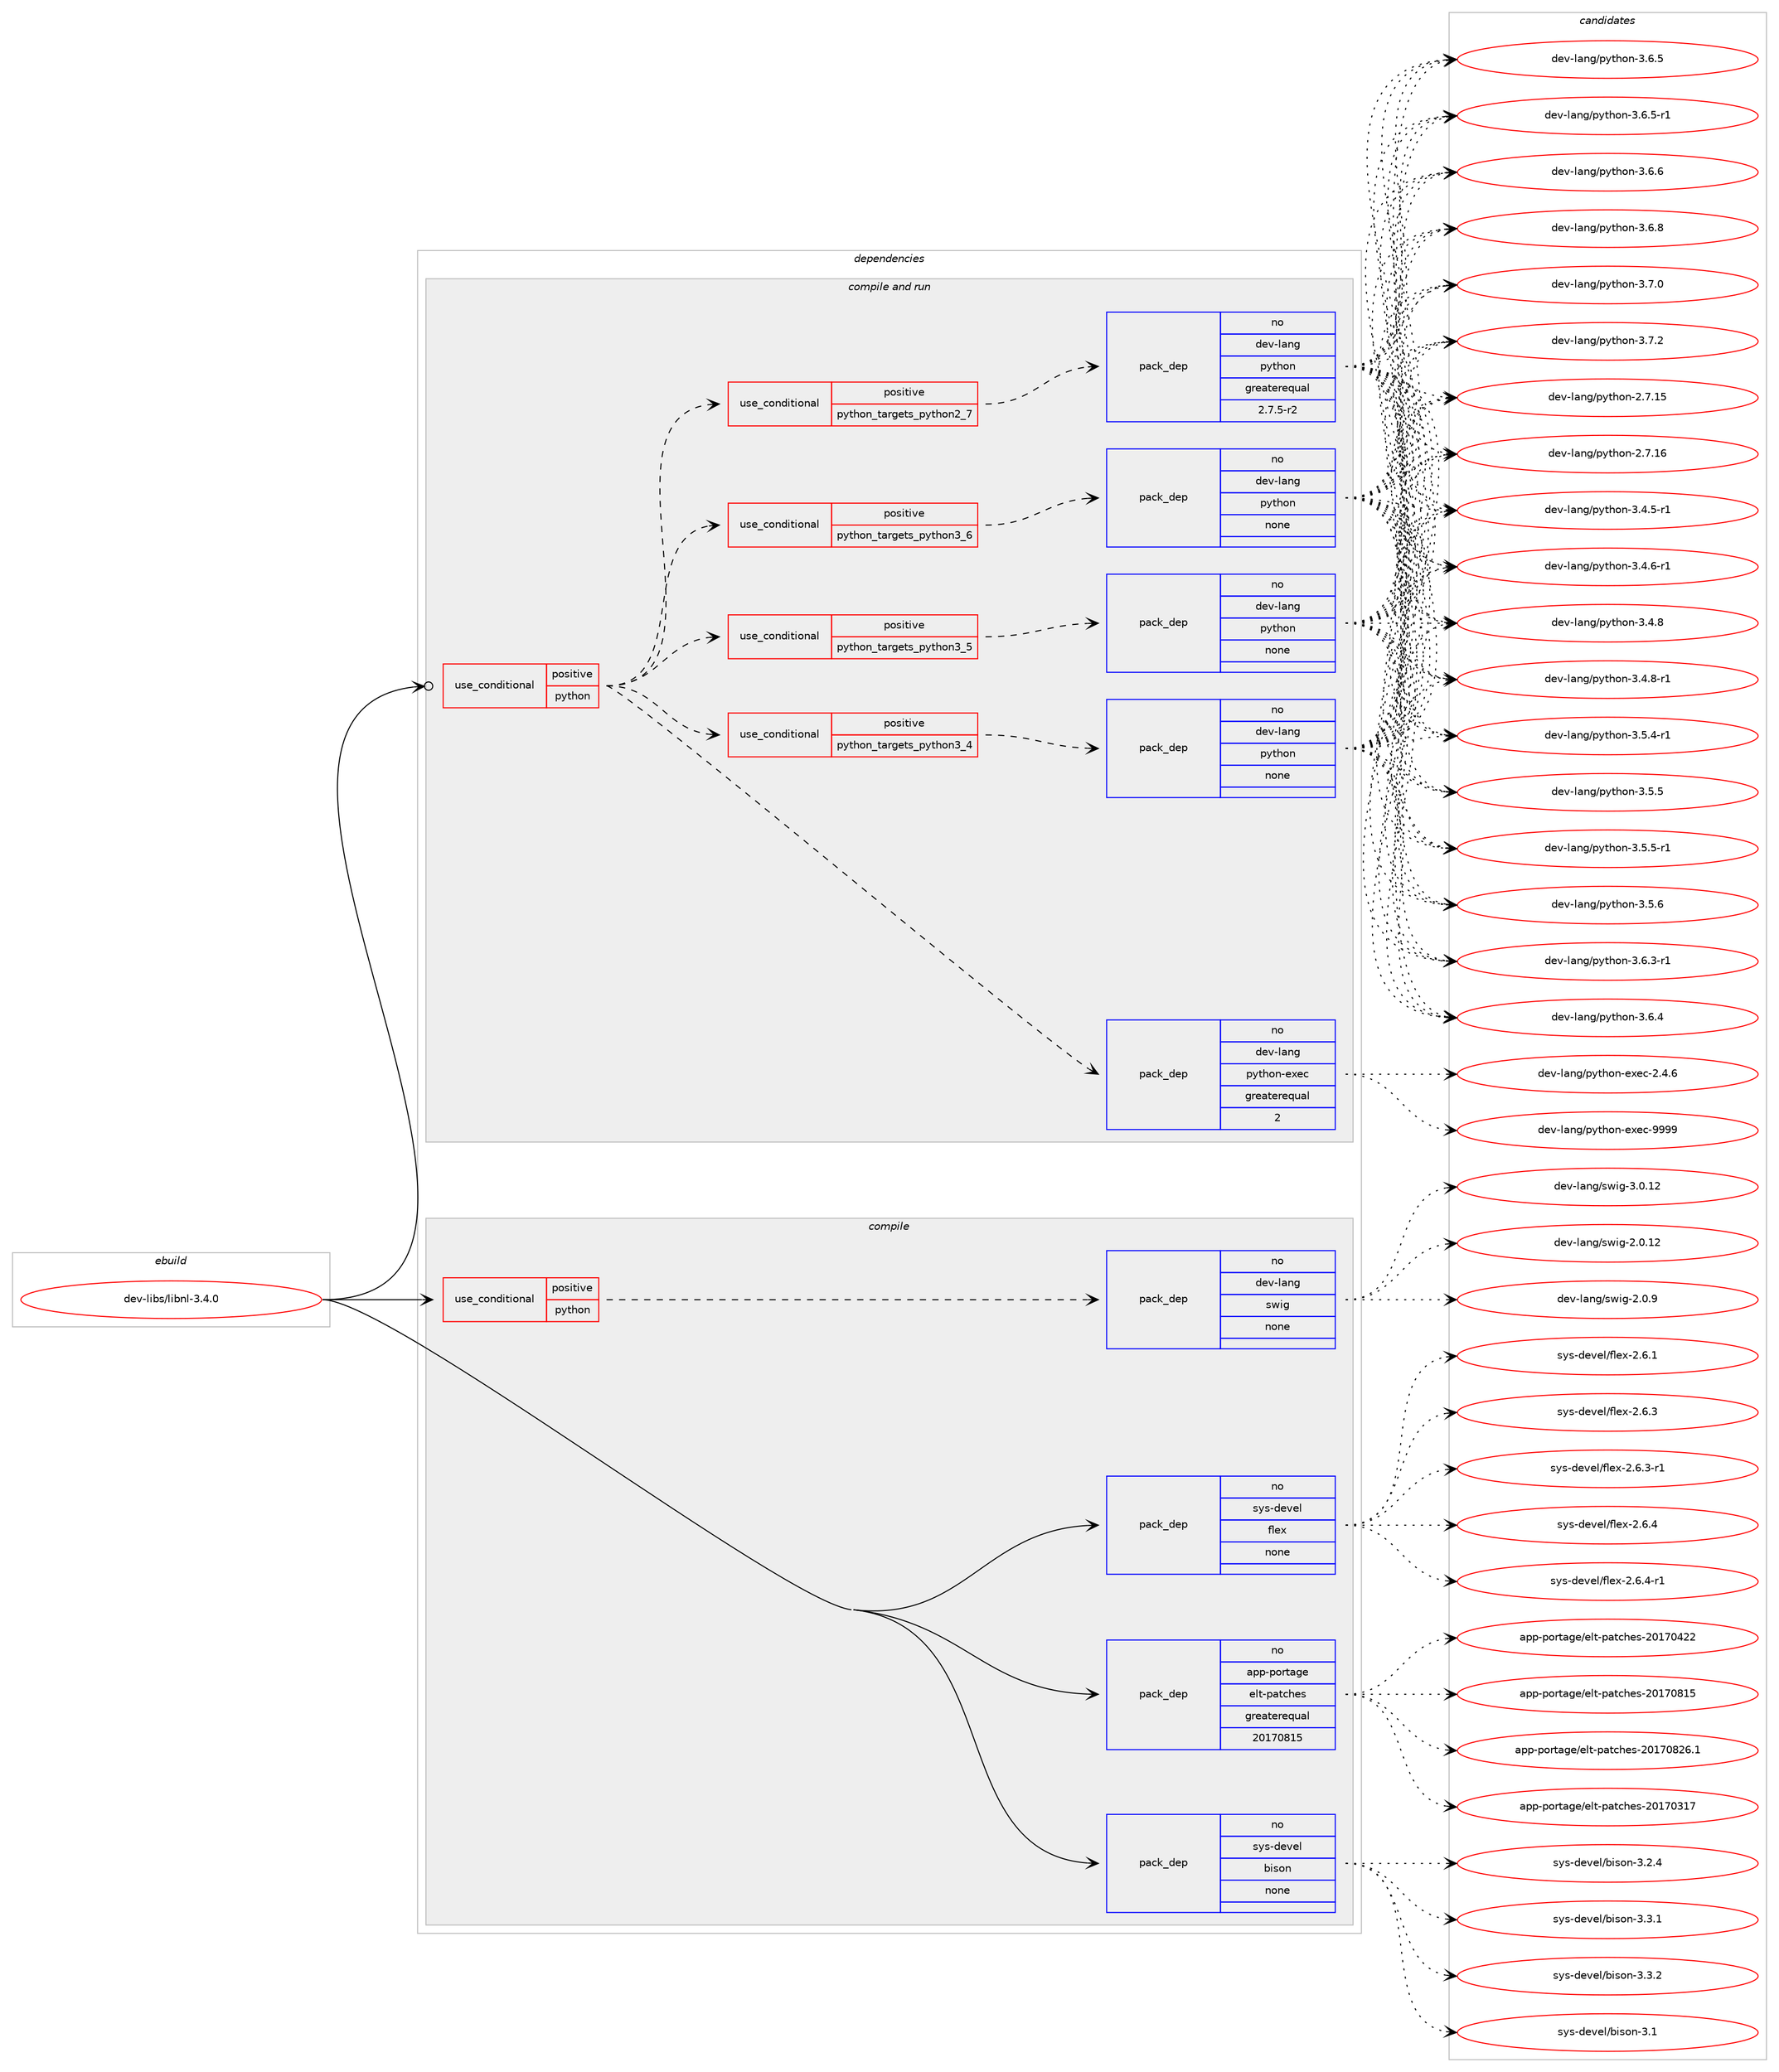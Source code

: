 digraph prolog {

# *************
# Graph options
# *************

newrank=true;
concentrate=true;
compound=true;
graph [rankdir=LR,fontname=Helvetica,fontsize=10,ranksep=1.5];#, ranksep=2.5, nodesep=0.2];
edge  [arrowhead=vee];
node  [fontname=Helvetica,fontsize=10];

# **********
# The ebuild
# **********

subgraph cluster_leftcol {
color=gray;
rank=same;
label=<<i>ebuild</i>>;
id [label="dev-libs/libnl-3.4.0", color=red, width=4, href="../dev-libs/libnl-3.4.0.svg"];
}

# ****************
# The dependencies
# ****************

subgraph cluster_midcol {
color=gray;
label=<<i>dependencies</i>>;
subgraph cluster_compile {
fillcolor="#eeeeee";
style=filled;
label=<<i>compile</i>>;
subgraph cond366190 {
dependency1368919 [label=<<TABLE BORDER="0" CELLBORDER="1" CELLSPACING="0" CELLPADDING="4"><TR><TD ROWSPAN="3" CELLPADDING="10">use_conditional</TD></TR><TR><TD>positive</TD></TR><TR><TD>python</TD></TR></TABLE>>, shape=none, color=red];
subgraph pack979871 {
dependency1368920 [label=<<TABLE BORDER="0" CELLBORDER="1" CELLSPACING="0" CELLPADDING="4" WIDTH="220"><TR><TD ROWSPAN="6" CELLPADDING="30">pack_dep</TD></TR><TR><TD WIDTH="110">no</TD></TR><TR><TD>dev-lang</TD></TR><TR><TD>swig</TD></TR><TR><TD>none</TD></TR><TR><TD></TD></TR></TABLE>>, shape=none, color=blue];
}
dependency1368919:e -> dependency1368920:w [weight=20,style="dashed",arrowhead="vee"];
}
id:e -> dependency1368919:w [weight=20,style="solid",arrowhead="vee"];
subgraph pack979872 {
dependency1368921 [label=<<TABLE BORDER="0" CELLBORDER="1" CELLSPACING="0" CELLPADDING="4" WIDTH="220"><TR><TD ROWSPAN="6" CELLPADDING="30">pack_dep</TD></TR><TR><TD WIDTH="110">no</TD></TR><TR><TD>app-portage</TD></TR><TR><TD>elt-patches</TD></TR><TR><TD>greaterequal</TD></TR><TR><TD>20170815</TD></TR></TABLE>>, shape=none, color=blue];
}
id:e -> dependency1368921:w [weight=20,style="solid",arrowhead="vee"];
subgraph pack979873 {
dependency1368922 [label=<<TABLE BORDER="0" CELLBORDER="1" CELLSPACING="0" CELLPADDING="4" WIDTH="220"><TR><TD ROWSPAN="6" CELLPADDING="30">pack_dep</TD></TR><TR><TD WIDTH="110">no</TD></TR><TR><TD>sys-devel</TD></TR><TR><TD>bison</TD></TR><TR><TD>none</TD></TR><TR><TD></TD></TR></TABLE>>, shape=none, color=blue];
}
id:e -> dependency1368922:w [weight=20,style="solid",arrowhead="vee"];
subgraph pack979874 {
dependency1368923 [label=<<TABLE BORDER="0" CELLBORDER="1" CELLSPACING="0" CELLPADDING="4" WIDTH="220"><TR><TD ROWSPAN="6" CELLPADDING="30">pack_dep</TD></TR><TR><TD WIDTH="110">no</TD></TR><TR><TD>sys-devel</TD></TR><TR><TD>flex</TD></TR><TR><TD>none</TD></TR><TR><TD></TD></TR></TABLE>>, shape=none, color=blue];
}
id:e -> dependency1368923:w [weight=20,style="solid",arrowhead="vee"];
}
subgraph cluster_compileandrun {
fillcolor="#eeeeee";
style=filled;
label=<<i>compile and run</i>>;
subgraph cond366191 {
dependency1368924 [label=<<TABLE BORDER="0" CELLBORDER="1" CELLSPACING="0" CELLPADDING="4"><TR><TD ROWSPAN="3" CELLPADDING="10">use_conditional</TD></TR><TR><TD>positive</TD></TR><TR><TD>python</TD></TR></TABLE>>, shape=none, color=red];
subgraph cond366192 {
dependency1368925 [label=<<TABLE BORDER="0" CELLBORDER="1" CELLSPACING="0" CELLPADDING="4"><TR><TD ROWSPAN="3" CELLPADDING="10">use_conditional</TD></TR><TR><TD>positive</TD></TR><TR><TD>python_targets_python2_7</TD></TR></TABLE>>, shape=none, color=red];
subgraph pack979875 {
dependency1368926 [label=<<TABLE BORDER="0" CELLBORDER="1" CELLSPACING="0" CELLPADDING="4" WIDTH="220"><TR><TD ROWSPAN="6" CELLPADDING="30">pack_dep</TD></TR><TR><TD WIDTH="110">no</TD></TR><TR><TD>dev-lang</TD></TR><TR><TD>python</TD></TR><TR><TD>greaterequal</TD></TR><TR><TD>2.7.5-r2</TD></TR></TABLE>>, shape=none, color=blue];
}
dependency1368925:e -> dependency1368926:w [weight=20,style="dashed",arrowhead="vee"];
}
dependency1368924:e -> dependency1368925:w [weight=20,style="dashed",arrowhead="vee"];
subgraph cond366193 {
dependency1368927 [label=<<TABLE BORDER="0" CELLBORDER="1" CELLSPACING="0" CELLPADDING="4"><TR><TD ROWSPAN="3" CELLPADDING="10">use_conditional</TD></TR><TR><TD>positive</TD></TR><TR><TD>python_targets_python3_4</TD></TR></TABLE>>, shape=none, color=red];
subgraph pack979876 {
dependency1368928 [label=<<TABLE BORDER="0" CELLBORDER="1" CELLSPACING="0" CELLPADDING="4" WIDTH="220"><TR><TD ROWSPAN="6" CELLPADDING="30">pack_dep</TD></TR><TR><TD WIDTH="110">no</TD></TR><TR><TD>dev-lang</TD></TR><TR><TD>python</TD></TR><TR><TD>none</TD></TR><TR><TD></TD></TR></TABLE>>, shape=none, color=blue];
}
dependency1368927:e -> dependency1368928:w [weight=20,style="dashed",arrowhead="vee"];
}
dependency1368924:e -> dependency1368927:w [weight=20,style="dashed",arrowhead="vee"];
subgraph cond366194 {
dependency1368929 [label=<<TABLE BORDER="0" CELLBORDER="1" CELLSPACING="0" CELLPADDING="4"><TR><TD ROWSPAN="3" CELLPADDING="10">use_conditional</TD></TR><TR><TD>positive</TD></TR><TR><TD>python_targets_python3_5</TD></TR></TABLE>>, shape=none, color=red];
subgraph pack979877 {
dependency1368930 [label=<<TABLE BORDER="0" CELLBORDER="1" CELLSPACING="0" CELLPADDING="4" WIDTH="220"><TR><TD ROWSPAN="6" CELLPADDING="30">pack_dep</TD></TR><TR><TD WIDTH="110">no</TD></TR><TR><TD>dev-lang</TD></TR><TR><TD>python</TD></TR><TR><TD>none</TD></TR><TR><TD></TD></TR></TABLE>>, shape=none, color=blue];
}
dependency1368929:e -> dependency1368930:w [weight=20,style="dashed",arrowhead="vee"];
}
dependency1368924:e -> dependency1368929:w [weight=20,style="dashed",arrowhead="vee"];
subgraph cond366195 {
dependency1368931 [label=<<TABLE BORDER="0" CELLBORDER="1" CELLSPACING="0" CELLPADDING="4"><TR><TD ROWSPAN="3" CELLPADDING="10">use_conditional</TD></TR><TR><TD>positive</TD></TR><TR><TD>python_targets_python3_6</TD></TR></TABLE>>, shape=none, color=red];
subgraph pack979878 {
dependency1368932 [label=<<TABLE BORDER="0" CELLBORDER="1" CELLSPACING="0" CELLPADDING="4" WIDTH="220"><TR><TD ROWSPAN="6" CELLPADDING="30">pack_dep</TD></TR><TR><TD WIDTH="110">no</TD></TR><TR><TD>dev-lang</TD></TR><TR><TD>python</TD></TR><TR><TD>none</TD></TR><TR><TD></TD></TR></TABLE>>, shape=none, color=blue];
}
dependency1368931:e -> dependency1368932:w [weight=20,style="dashed",arrowhead="vee"];
}
dependency1368924:e -> dependency1368931:w [weight=20,style="dashed",arrowhead="vee"];
subgraph pack979879 {
dependency1368933 [label=<<TABLE BORDER="0" CELLBORDER="1" CELLSPACING="0" CELLPADDING="4" WIDTH="220"><TR><TD ROWSPAN="6" CELLPADDING="30">pack_dep</TD></TR><TR><TD WIDTH="110">no</TD></TR><TR><TD>dev-lang</TD></TR><TR><TD>python-exec</TD></TR><TR><TD>greaterequal</TD></TR><TR><TD>2</TD></TR></TABLE>>, shape=none, color=blue];
}
dependency1368924:e -> dependency1368933:w [weight=20,style="dashed",arrowhead="vee"];
}
id:e -> dependency1368924:w [weight=20,style="solid",arrowhead="odotvee"];
}
subgraph cluster_run {
fillcolor="#eeeeee";
style=filled;
label=<<i>run</i>>;
}
}

# **************
# The candidates
# **************

subgraph cluster_choices {
rank=same;
color=gray;
label=<<i>candidates</i>>;

subgraph choice979871 {
color=black;
nodesep=1;
choice10010111845108971101034711511910510345504648464950 [label="dev-lang/swig-2.0.12", color=red, width=4,href="../dev-lang/swig-2.0.12.svg"];
choice100101118451089711010347115119105103455046484657 [label="dev-lang/swig-2.0.9", color=red, width=4,href="../dev-lang/swig-2.0.9.svg"];
choice10010111845108971101034711511910510345514648464950 [label="dev-lang/swig-3.0.12", color=red, width=4,href="../dev-lang/swig-3.0.12.svg"];
dependency1368920:e -> choice10010111845108971101034711511910510345504648464950:w [style=dotted,weight="100"];
dependency1368920:e -> choice100101118451089711010347115119105103455046484657:w [style=dotted,weight="100"];
dependency1368920:e -> choice10010111845108971101034711511910510345514648464950:w [style=dotted,weight="100"];
}
subgraph choice979872 {
color=black;
nodesep=1;
choice97112112451121111141169710310147101108116451129711699104101115455048495548514955 [label="app-portage/elt-patches-20170317", color=red, width=4,href="../app-portage/elt-patches-20170317.svg"];
choice97112112451121111141169710310147101108116451129711699104101115455048495548525050 [label="app-portage/elt-patches-20170422", color=red, width=4,href="../app-portage/elt-patches-20170422.svg"];
choice97112112451121111141169710310147101108116451129711699104101115455048495548564953 [label="app-portage/elt-patches-20170815", color=red, width=4,href="../app-portage/elt-patches-20170815.svg"];
choice971121124511211111411697103101471011081164511297116991041011154550484955485650544649 [label="app-portage/elt-patches-20170826.1", color=red, width=4,href="../app-portage/elt-patches-20170826.1.svg"];
dependency1368921:e -> choice97112112451121111141169710310147101108116451129711699104101115455048495548514955:w [style=dotted,weight="100"];
dependency1368921:e -> choice97112112451121111141169710310147101108116451129711699104101115455048495548525050:w [style=dotted,weight="100"];
dependency1368921:e -> choice97112112451121111141169710310147101108116451129711699104101115455048495548564953:w [style=dotted,weight="100"];
dependency1368921:e -> choice971121124511211111411697103101471011081164511297116991041011154550484955485650544649:w [style=dotted,weight="100"];
}
subgraph choice979873 {
color=black;
nodesep=1;
choice11512111545100101118101108479810511511111045514649 [label="sys-devel/bison-3.1", color=red, width=4,href="../sys-devel/bison-3.1.svg"];
choice115121115451001011181011084798105115111110455146504652 [label="sys-devel/bison-3.2.4", color=red, width=4,href="../sys-devel/bison-3.2.4.svg"];
choice115121115451001011181011084798105115111110455146514649 [label="sys-devel/bison-3.3.1", color=red, width=4,href="../sys-devel/bison-3.3.1.svg"];
choice115121115451001011181011084798105115111110455146514650 [label="sys-devel/bison-3.3.2", color=red, width=4,href="../sys-devel/bison-3.3.2.svg"];
dependency1368922:e -> choice11512111545100101118101108479810511511111045514649:w [style=dotted,weight="100"];
dependency1368922:e -> choice115121115451001011181011084798105115111110455146504652:w [style=dotted,weight="100"];
dependency1368922:e -> choice115121115451001011181011084798105115111110455146514649:w [style=dotted,weight="100"];
dependency1368922:e -> choice115121115451001011181011084798105115111110455146514650:w [style=dotted,weight="100"];
}
subgraph choice979874 {
color=black;
nodesep=1;
choice1151211154510010111810110847102108101120455046544649 [label="sys-devel/flex-2.6.1", color=red, width=4,href="../sys-devel/flex-2.6.1.svg"];
choice1151211154510010111810110847102108101120455046544651 [label="sys-devel/flex-2.6.3", color=red, width=4,href="../sys-devel/flex-2.6.3.svg"];
choice11512111545100101118101108471021081011204550465446514511449 [label="sys-devel/flex-2.6.3-r1", color=red, width=4,href="../sys-devel/flex-2.6.3-r1.svg"];
choice1151211154510010111810110847102108101120455046544652 [label="sys-devel/flex-2.6.4", color=red, width=4,href="../sys-devel/flex-2.6.4.svg"];
choice11512111545100101118101108471021081011204550465446524511449 [label="sys-devel/flex-2.6.4-r1", color=red, width=4,href="../sys-devel/flex-2.6.4-r1.svg"];
dependency1368923:e -> choice1151211154510010111810110847102108101120455046544649:w [style=dotted,weight="100"];
dependency1368923:e -> choice1151211154510010111810110847102108101120455046544651:w [style=dotted,weight="100"];
dependency1368923:e -> choice11512111545100101118101108471021081011204550465446514511449:w [style=dotted,weight="100"];
dependency1368923:e -> choice1151211154510010111810110847102108101120455046544652:w [style=dotted,weight="100"];
dependency1368923:e -> choice11512111545100101118101108471021081011204550465446524511449:w [style=dotted,weight="100"];
}
subgraph choice979875 {
color=black;
nodesep=1;
choice10010111845108971101034711212111610411111045504655464953 [label="dev-lang/python-2.7.15", color=red, width=4,href="../dev-lang/python-2.7.15.svg"];
choice10010111845108971101034711212111610411111045504655464954 [label="dev-lang/python-2.7.16", color=red, width=4,href="../dev-lang/python-2.7.16.svg"];
choice1001011184510897110103471121211161041111104551465246534511449 [label="dev-lang/python-3.4.5-r1", color=red, width=4,href="../dev-lang/python-3.4.5-r1.svg"];
choice1001011184510897110103471121211161041111104551465246544511449 [label="dev-lang/python-3.4.6-r1", color=red, width=4,href="../dev-lang/python-3.4.6-r1.svg"];
choice100101118451089711010347112121116104111110455146524656 [label="dev-lang/python-3.4.8", color=red, width=4,href="../dev-lang/python-3.4.8.svg"];
choice1001011184510897110103471121211161041111104551465246564511449 [label="dev-lang/python-3.4.8-r1", color=red, width=4,href="../dev-lang/python-3.4.8-r1.svg"];
choice1001011184510897110103471121211161041111104551465346524511449 [label="dev-lang/python-3.5.4-r1", color=red, width=4,href="../dev-lang/python-3.5.4-r1.svg"];
choice100101118451089711010347112121116104111110455146534653 [label="dev-lang/python-3.5.5", color=red, width=4,href="../dev-lang/python-3.5.5.svg"];
choice1001011184510897110103471121211161041111104551465346534511449 [label="dev-lang/python-3.5.5-r1", color=red, width=4,href="../dev-lang/python-3.5.5-r1.svg"];
choice100101118451089711010347112121116104111110455146534654 [label="dev-lang/python-3.5.6", color=red, width=4,href="../dev-lang/python-3.5.6.svg"];
choice1001011184510897110103471121211161041111104551465446514511449 [label="dev-lang/python-3.6.3-r1", color=red, width=4,href="../dev-lang/python-3.6.3-r1.svg"];
choice100101118451089711010347112121116104111110455146544652 [label="dev-lang/python-3.6.4", color=red, width=4,href="../dev-lang/python-3.6.4.svg"];
choice100101118451089711010347112121116104111110455146544653 [label="dev-lang/python-3.6.5", color=red, width=4,href="../dev-lang/python-3.6.5.svg"];
choice1001011184510897110103471121211161041111104551465446534511449 [label="dev-lang/python-3.6.5-r1", color=red, width=4,href="../dev-lang/python-3.6.5-r1.svg"];
choice100101118451089711010347112121116104111110455146544654 [label="dev-lang/python-3.6.6", color=red, width=4,href="../dev-lang/python-3.6.6.svg"];
choice100101118451089711010347112121116104111110455146544656 [label="dev-lang/python-3.6.8", color=red, width=4,href="../dev-lang/python-3.6.8.svg"];
choice100101118451089711010347112121116104111110455146554648 [label="dev-lang/python-3.7.0", color=red, width=4,href="../dev-lang/python-3.7.0.svg"];
choice100101118451089711010347112121116104111110455146554650 [label="dev-lang/python-3.7.2", color=red, width=4,href="../dev-lang/python-3.7.2.svg"];
dependency1368926:e -> choice10010111845108971101034711212111610411111045504655464953:w [style=dotted,weight="100"];
dependency1368926:e -> choice10010111845108971101034711212111610411111045504655464954:w [style=dotted,weight="100"];
dependency1368926:e -> choice1001011184510897110103471121211161041111104551465246534511449:w [style=dotted,weight="100"];
dependency1368926:e -> choice1001011184510897110103471121211161041111104551465246544511449:w [style=dotted,weight="100"];
dependency1368926:e -> choice100101118451089711010347112121116104111110455146524656:w [style=dotted,weight="100"];
dependency1368926:e -> choice1001011184510897110103471121211161041111104551465246564511449:w [style=dotted,weight="100"];
dependency1368926:e -> choice1001011184510897110103471121211161041111104551465346524511449:w [style=dotted,weight="100"];
dependency1368926:e -> choice100101118451089711010347112121116104111110455146534653:w [style=dotted,weight="100"];
dependency1368926:e -> choice1001011184510897110103471121211161041111104551465346534511449:w [style=dotted,weight="100"];
dependency1368926:e -> choice100101118451089711010347112121116104111110455146534654:w [style=dotted,weight="100"];
dependency1368926:e -> choice1001011184510897110103471121211161041111104551465446514511449:w [style=dotted,weight="100"];
dependency1368926:e -> choice100101118451089711010347112121116104111110455146544652:w [style=dotted,weight="100"];
dependency1368926:e -> choice100101118451089711010347112121116104111110455146544653:w [style=dotted,weight="100"];
dependency1368926:e -> choice1001011184510897110103471121211161041111104551465446534511449:w [style=dotted,weight="100"];
dependency1368926:e -> choice100101118451089711010347112121116104111110455146544654:w [style=dotted,weight="100"];
dependency1368926:e -> choice100101118451089711010347112121116104111110455146544656:w [style=dotted,weight="100"];
dependency1368926:e -> choice100101118451089711010347112121116104111110455146554648:w [style=dotted,weight="100"];
dependency1368926:e -> choice100101118451089711010347112121116104111110455146554650:w [style=dotted,weight="100"];
}
subgraph choice979876 {
color=black;
nodesep=1;
choice10010111845108971101034711212111610411111045504655464953 [label="dev-lang/python-2.7.15", color=red, width=4,href="../dev-lang/python-2.7.15.svg"];
choice10010111845108971101034711212111610411111045504655464954 [label="dev-lang/python-2.7.16", color=red, width=4,href="../dev-lang/python-2.7.16.svg"];
choice1001011184510897110103471121211161041111104551465246534511449 [label="dev-lang/python-3.4.5-r1", color=red, width=4,href="../dev-lang/python-3.4.5-r1.svg"];
choice1001011184510897110103471121211161041111104551465246544511449 [label="dev-lang/python-3.4.6-r1", color=red, width=4,href="../dev-lang/python-3.4.6-r1.svg"];
choice100101118451089711010347112121116104111110455146524656 [label="dev-lang/python-3.4.8", color=red, width=4,href="../dev-lang/python-3.4.8.svg"];
choice1001011184510897110103471121211161041111104551465246564511449 [label="dev-lang/python-3.4.8-r1", color=red, width=4,href="../dev-lang/python-3.4.8-r1.svg"];
choice1001011184510897110103471121211161041111104551465346524511449 [label="dev-lang/python-3.5.4-r1", color=red, width=4,href="../dev-lang/python-3.5.4-r1.svg"];
choice100101118451089711010347112121116104111110455146534653 [label="dev-lang/python-3.5.5", color=red, width=4,href="../dev-lang/python-3.5.5.svg"];
choice1001011184510897110103471121211161041111104551465346534511449 [label="dev-lang/python-3.5.5-r1", color=red, width=4,href="../dev-lang/python-3.5.5-r1.svg"];
choice100101118451089711010347112121116104111110455146534654 [label="dev-lang/python-3.5.6", color=red, width=4,href="../dev-lang/python-3.5.6.svg"];
choice1001011184510897110103471121211161041111104551465446514511449 [label="dev-lang/python-3.6.3-r1", color=red, width=4,href="../dev-lang/python-3.6.3-r1.svg"];
choice100101118451089711010347112121116104111110455146544652 [label="dev-lang/python-3.6.4", color=red, width=4,href="../dev-lang/python-3.6.4.svg"];
choice100101118451089711010347112121116104111110455146544653 [label="dev-lang/python-3.6.5", color=red, width=4,href="../dev-lang/python-3.6.5.svg"];
choice1001011184510897110103471121211161041111104551465446534511449 [label="dev-lang/python-3.6.5-r1", color=red, width=4,href="../dev-lang/python-3.6.5-r1.svg"];
choice100101118451089711010347112121116104111110455146544654 [label="dev-lang/python-3.6.6", color=red, width=4,href="../dev-lang/python-3.6.6.svg"];
choice100101118451089711010347112121116104111110455146544656 [label="dev-lang/python-3.6.8", color=red, width=4,href="../dev-lang/python-3.6.8.svg"];
choice100101118451089711010347112121116104111110455146554648 [label="dev-lang/python-3.7.0", color=red, width=4,href="../dev-lang/python-3.7.0.svg"];
choice100101118451089711010347112121116104111110455146554650 [label="dev-lang/python-3.7.2", color=red, width=4,href="../dev-lang/python-3.7.2.svg"];
dependency1368928:e -> choice10010111845108971101034711212111610411111045504655464953:w [style=dotted,weight="100"];
dependency1368928:e -> choice10010111845108971101034711212111610411111045504655464954:w [style=dotted,weight="100"];
dependency1368928:e -> choice1001011184510897110103471121211161041111104551465246534511449:w [style=dotted,weight="100"];
dependency1368928:e -> choice1001011184510897110103471121211161041111104551465246544511449:w [style=dotted,weight="100"];
dependency1368928:e -> choice100101118451089711010347112121116104111110455146524656:w [style=dotted,weight="100"];
dependency1368928:e -> choice1001011184510897110103471121211161041111104551465246564511449:w [style=dotted,weight="100"];
dependency1368928:e -> choice1001011184510897110103471121211161041111104551465346524511449:w [style=dotted,weight="100"];
dependency1368928:e -> choice100101118451089711010347112121116104111110455146534653:w [style=dotted,weight="100"];
dependency1368928:e -> choice1001011184510897110103471121211161041111104551465346534511449:w [style=dotted,weight="100"];
dependency1368928:e -> choice100101118451089711010347112121116104111110455146534654:w [style=dotted,weight="100"];
dependency1368928:e -> choice1001011184510897110103471121211161041111104551465446514511449:w [style=dotted,weight="100"];
dependency1368928:e -> choice100101118451089711010347112121116104111110455146544652:w [style=dotted,weight="100"];
dependency1368928:e -> choice100101118451089711010347112121116104111110455146544653:w [style=dotted,weight="100"];
dependency1368928:e -> choice1001011184510897110103471121211161041111104551465446534511449:w [style=dotted,weight="100"];
dependency1368928:e -> choice100101118451089711010347112121116104111110455146544654:w [style=dotted,weight="100"];
dependency1368928:e -> choice100101118451089711010347112121116104111110455146544656:w [style=dotted,weight="100"];
dependency1368928:e -> choice100101118451089711010347112121116104111110455146554648:w [style=dotted,weight="100"];
dependency1368928:e -> choice100101118451089711010347112121116104111110455146554650:w [style=dotted,weight="100"];
}
subgraph choice979877 {
color=black;
nodesep=1;
choice10010111845108971101034711212111610411111045504655464953 [label="dev-lang/python-2.7.15", color=red, width=4,href="../dev-lang/python-2.7.15.svg"];
choice10010111845108971101034711212111610411111045504655464954 [label="dev-lang/python-2.7.16", color=red, width=4,href="../dev-lang/python-2.7.16.svg"];
choice1001011184510897110103471121211161041111104551465246534511449 [label="dev-lang/python-3.4.5-r1", color=red, width=4,href="../dev-lang/python-3.4.5-r1.svg"];
choice1001011184510897110103471121211161041111104551465246544511449 [label="dev-lang/python-3.4.6-r1", color=red, width=4,href="../dev-lang/python-3.4.6-r1.svg"];
choice100101118451089711010347112121116104111110455146524656 [label="dev-lang/python-3.4.8", color=red, width=4,href="../dev-lang/python-3.4.8.svg"];
choice1001011184510897110103471121211161041111104551465246564511449 [label="dev-lang/python-3.4.8-r1", color=red, width=4,href="../dev-lang/python-3.4.8-r1.svg"];
choice1001011184510897110103471121211161041111104551465346524511449 [label="dev-lang/python-3.5.4-r1", color=red, width=4,href="../dev-lang/python-3.5.4-r1.svg"];
choice100101118451089711010347112121116104111110455146534653 [label="dev-lang/python-3.5.5", color=red, width=4,href="../dev-lang/python-3.5.5.svg"];
choice1001011184510897110103471121211161041111104551465346534511449 [label="dev-lang/python-3.5.5-r1", color=red, width=4,href="../dev-lang/python-3.5.5-r1.svg"];
choice100101118451089711010347112121116104111110455146534654 [label="dev-lang/python-3.5.6", color=red, width=4,href="../dev-lang/python-3.5.6.svg"];
choice1001011184510897110103471121211161041111104551465446514511449 [label="dev-lang/python-3.6.3-r1", color=red, width=4,href="../dev-lang/python-3.6.3-r1.svg"];
choice100101118451089711010347112121116104111110455146544652 [label="dev-lang/python-3.6.4", color=red, width=4,href="../dev-lang/python-3.6.4.svg"];
choice100101118451089711010347112121116104111110455146544653 [label="dev-lang/python-3.6.5", color=red, width=4,href="../dev-lang/python-3.6.5.svg"];
choice1001011184510897110103471121211161041111104551465446534511449 [label="dev-lang/python-3.6.5-r1", color=red, width=4,href="../dev-lang/python-3.6.5-r1.svg"];
choice100101118451089711010347112121116104111110455146544654 [label="dev-lang/python-3.6.6", color=red, width=4,href="../dev-lang/python-3.6.6.svg"];
choice100101118451089711010347112121116104111110455146544656 [label="dev-lang/python-3.6.8", color=red, width=4,href="../dev-lang/python-3.6.8.svg"];
choice100101118451089711010347112121116104111110455146554648 [label="dev-lang/python-3.7.0", color=red, width=4,href="../dev-lang/python-3.7.0.svg"];
choice100101118451089711010347112121116104111110455146554650 [label="dev-lang/python-3.7.2", color=red, width=4,href="../dev-lang/python-3.7.2.svg"];
dependency1368930:e -> choice10010111845108971101034711212111610411111045504655464953:w [style=dotted,weight="100"];
dependency1368930:e -> choice10010111845108971101034711212111610411111045504655464954:w [style=dotted,weight="100"];
dependency1368930:e -> choice1001011184510897110103471121211161041111104551465246534511449:w [style=dotted,weight="100"];
dependency1368930:e -> choice1001011184510897110103471121211161041111104551465246544511449:w [style=dotted,weight="100"];
dependency1368930:e -> choice100101118451089711010347112121116104111110455146524656:w [style=dotted,weight="100"];
dependency1368930:e -> choice1001011184510897110103471121211161041111104551465246564511449:w [style=dotted,weight="100"];
dependency1368930:e -> choice1001011184510897110103471121211161041111104551465346524511449:w [style=dotted,weight="100"];
dependency1368930:e -> choice100101118451089711010347112121116104111110455146534653:w [style=dotted,weight="100"];
dependency1368930:e -> choice1001011184510897110103471121211161041111104551465346534511449:w [style=dotted,weight="100"];
dependency1368930:e -> choice100101118451089711010347112121116104111110455146534654:w [style=dotted,weight="100"];
dependency1368930:e -> choice1001011184510897110103471121211161041111104551465446514511449:w [style=dotted,weight="100"];
dependency1368930:e -> choice100101118451089711010347112121116104111110455146544652:w [style=dotted,weight="100"];
dependency1368930:e -> choice100101118451089711010347112121116104111110455146544653:w [style=dotted,weight="100"];
dependency1368930:e -> choice1001011184510897110103471121211161041111104551465446534511449:w [style=dotted,weight="100"];
dependency1368930:e -> choice100101118451089711010347112121116104111110455146544654:w [style=dotted,weight="100"];
dependency1368930:e -> choice100101118451089711010347112121116104111110455146544656:w [style=dotted,weight="100"];
dependency1368930:e -> choice100101118451089711010347112121116104111110455146554648:w [style=dotted,weight="100"];
dependency1368930:e -> choice100101118451089711010347112121116104111110455146554650:w [style=dotted,weight="100"];
}
subgraph choice979878 {
color=black;
nodesep=1;
choice10010111845108971101034711212111610411111045504655464953 [label="dev-lang/python-2.7.15", color=red, width=4,href="../dev-lang/python-2.7.15.svg"];
choice10010111845108971101034711212111610411111045504655464954 [label="dev-lang/python-2.7.16", color=red, width=4,href="../dev-lang/python-2.7.16.svg"];
choice1001011184510897110103471121211161041111104551465246534511449 [label="dev-lang/python-3.4.5-r1", color=red, width=4,href="../dev-lang/python-3.4.5-r1.svg"];
choice1001011184510897110103471121211161041111104551465246544511449 [label="dev-lang/python-3.4.6-r1", color=red, width=4,href="../dev-lang/python-3.4.6-r1.svg"];
choice100101118451089711010347112121116104111110455146524656 [label="dev-lang/python-3.4.8", color=red, width=4,href="../dev-lang/python-3.4.8.svg"];
choice1001011184510897110103471121211161041111104551465246564511449 [label="dev-lang/python-3.4.8-r1", color=red, width=4,href="../dev-lang/python-3.4.8-r1.svg"];
choice1001011184510897110103471121211161041111104551465346524511449 [label="dev-lang/python-3.5.4-r1", color=red, width=4,href="../dev-lang/python-3.5.4-r1.svg"];
choice100101118451089711010347112121116104111110455146534653 [label="dev-lang/python-3.5.5", color=red, width=4,href="../dev-lang/python-3.5.5.svg"];
choice1001011184510897110103471121211161041111104551465346534511449 [label="dev-lang/python-3.5.5-r1", color=red, width=4,href="../dev-lang/python-3.5.5-r1.svg"];
choice100101118451089711010347112121116104111110455146534654 [label="dev-lang/python-3.5.6", color=red, width=4,href="../dev-lang/python-3.5.6.svg"];
choice1001011184510897110103471121211161041111104551465446514511449 [label="dev-lang/python-3.6.3-r1", color=red, width=4,href="../dev-lang/python-3.6.3-r1.svg"];
choice100101118451089711010347112121116104111110455146544652 [label="dev-lang/python-3.6.4", color=red, width=4,href="../dev-lang/python-3.6.4.svg"];
choice100101118451089711010347112121116104111110455146544653 [label="dev-lang/python-3.6.5", color=red, width=4,href="../dev-lang/python-3.6.5.svg"];
choice1001011184510897110103471121211161041111104551465446534511449 [label="dev-lang/python-3.6.5-r1", color=red, width=4,href="../dev-lang/python-3.6.5-r1.svg"];
choice100101118451089711010347112121116104111110455146544654 [label="dev-lang/python-3.6.6", color=red, width=4,href="../dev-lang/python-3.6.6.svg"];
choice100101118451089711010347112121116104111110455146544656 [label="dev-lang/python-3.6.8", color=red, width=4,href="../dev-lang/python-3.6.8.svg"];
choice100101118451089711010347112121116104111110455146554648 [label="dev-lang/python-3.7.0", color=red, width=4,href="../dev-lang/python-3.7.0.svg"];
choice100101118451089711010347112121116104111110455146554650 [label="dev-lang/python-3.7.2", color=red, width=4,href="../dev-lang/python-3.7.2.svg"];
dependency1368932:e -> choice10010111845108971101034711212111610411111045504655464953:w [style=dotted,weight="100"];
dependency1368932:e -> choice10010111845108971101034711212111610411111045504655464954:w [style=dotted,weight="100"];
dependency1368932:e -> choice1001011184510897110103471121211161041111104551465246534511449:w [style=dotted,weight="100"];
dependency1368932:e -> choice1001011184510897110103471121211161041111104551465246544511449:w [style=dotted,weight="100"];
dependency1368932:e -> choice100101118451089711010347112121116104111110455146524656:w [style=dotted,weight="100"];
dependency1368932:e -> choice1001011184510897110103471121211161041111104551465246564511449:w [style=dotted,weight="100"];
dependency1368932:e -> choice1001011184510897110103471121211161041111104551465346524511449:w [style=dotted,weight="100"];
dependency1368932:e -> choice100101118451089711010347112121116104111110455146534653:w [style=dotted,weight="100"];
dependency1368932:e -> choice1001011184510897110103471121211161041111104551465346534511449:w [style=dotted,weight="100"];
dependency1368932:e -> choice100101118451089711010347112121116104111110455146534654:w [style=dotted,weight="100"];
dependency1368932:e -> choice1001011184510897110103471121211161041111104551465446514511449:w [style=dotted,weight="100"];
dependency1368932:e -> choice100101118451089711010347112121116104111110455146544652:w [style=dotted,weight="100"];
dependency1368932:e -> choice100101118451089711010347112121116104111110455146544653:w [style=dotted,weight="100"];
dependency1368932:e -> choice1001011184510897110103471121211161041111104551465446534511449:w [style=dotted,weight="100"];
dependency1368932:e -> choice100101118451089711010347112121116104111110455146544654:w [style=dotted,weight="100"];
dependency1368932:e -> choice100101118451089711010347112121116104111110455146544656:w [style=dotted,weight="100"];
dependency1368932:e -> choice100101118451089711010347112121116104111110455146554648:w [style=dotted,weight="100"];
dependency1368932:e -> choice100101118451089711010347112121116104111110455146554650:w [style=dotted,weight="100"];
}
subgraph choice979879 {
color=black;
nodesep=1;
choice1001011184510897110103471121211161041111104510112010199455046524654 [label="dev-lang/python-exec-2.4.6", color=red, width=4,href="../dev-lang/python-exec-2.4.6.svg"];
choice10010111845108971101034711212111610411111045101120101994557575757 [label="dev-lang/python-exec-9999", color=red, width=4,href="../dev-lang/python-exec-9999.svg"];
dependency1368933:e -> choice1001011184510897110103471121211161041111104510112010199455046524654:w [style=dotted,weight="100"];
dependency1368933:e -> choice10010111845108971101034711212111610411111045101120101994557575757:w [style=dotted,weight="100"];
}
}

}
